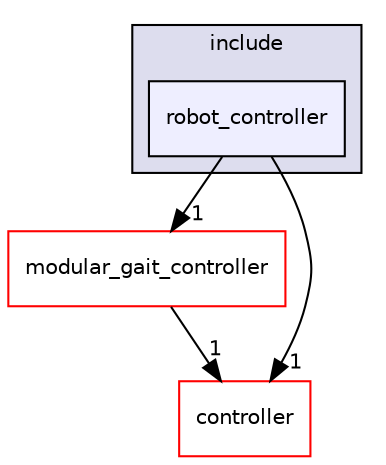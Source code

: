 digraph "catkin_ws/src/control/robot_controller/include/robot_controller" {
  compound=true
  node [ fontsize="10", fontname="Helvetica"];
  edge [ labelfontsize="10", labelfontname="Helvetica"];
  subgraph clusterdir_9e88933bffb8c363040895dce01f25df {
    graph [ bgcolor="#ddddee", pencolor="black", label="include" fontname="Helvetica", fontsize="10", URL="dir_9e88933bffb8c363040895dce01f25df.html"]
  dir_2e4c789d4e496e6c6598e6d51e3cab51 [shape=box, label="robot_controller", style="filled", fillcolor="#eeeeff", pencolor="black", URL="dir_2e4c789d4e496e6c6598e6d51e3cab51.html"];
  }
  dir_9df13c985a4a121f40d831a26c919ebf [shape=box label="modular_gait_controller" fillcolor="white" style="filled" color="red" URL="dir_9df13c985a4a121f40d831a26c919ebf.html"];
  dir_f18325caa9b500100f9e41ac088b4b56 [shape=box label="controller" fillcolor="white" style="filled" color="red" URL="dir_f18325caa9b500100f9e41ac088b4b56.html"];
  dir_9df13c985a4a121f40d831a26c919ebf->dir_f18325caa9b500100f9e41ac088b4b56 [headlabel="1", labeldistance=1.5 headhref="dir_000011_000008.html"];
  dir_2e4c789d4e496e6c6598e6d51e3cab51->dir_9df13c985a4a121f40d831a26c919ebf [headlabel="1", labeldistance=1.5 headhref="dir_000054_000011.html"];
  dir_2e4c789d4e496e6c6598e6d51e3cab51->dir_f18325caa9b500100f9e41ac088b4b56 [headlabel="1", labeldistance=1.5 headhref="dir_000054_000008.html"];
}
